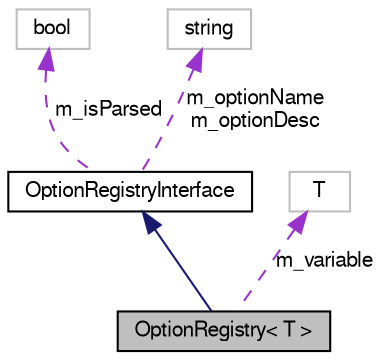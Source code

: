 digraph G
{
  bgcolor="transparent";
  edge [fontname="FreeSans",fontsize="10",labelfontname="FreeSans",labelfontsize="10"];
  node [fontname="FreeSans",fontsize="10",shape=record];
  Node1 [label="OptionRegistry\< T \>",height=0.2,width=0.4,color="black", fillcolor="grey75", style="filled" fontcolor="black"];
  Node2 -> Node1 [dir=back,color="midnightblue",fontsize="10",style="solid",fontname="FreeSans"];
  Node2 [label="OptionRegistryInterface",height=0.2,width=0.4,color="black",URL="$classOptionRegistryInterface.html"];
  Node3 -> Node2 [dir=back,color="darkorchid3",fontsize="10",style="dashed",label="m_isParsed",fontname="FreeSans"];
  Node3 [label="bool",height=0.2,width=0.4,color="grey75"];
  Node4 -> Node2 [dir=back,color="darkorchid3",fontsize="10",style="dashed",label="m_optionName\nm_optionDesc",fontname="FreeSans"];
  Node4 [label="string",height=0.2,width=0.4,color="grey75"];
  Node5 -> Node1 [dir=back,color="darkorchid3",fontsize="10",style="dashed",label="m_variable",fontname="FreeSans"];
  Node5 [label="T",height=0.2,width=0.4,color="grey75"];
}
